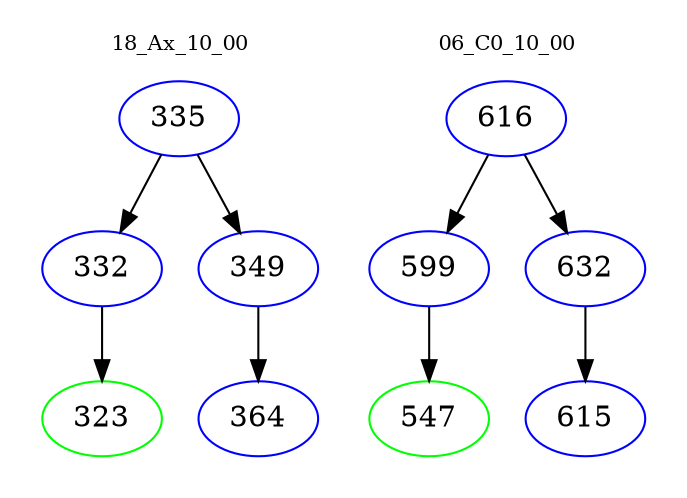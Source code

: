 digraph{
subgraph cluster_0 {
color = white
label = "18_Ax_10_00";
fontsize=10;
T0_335 [label="335", color="blue"]
T0_335 -> T0_332 [color="black"]
T0_332 [label="332", color="blue"]
T0_332 -> T0_323 [color="black"]
T0_323 [label="323", color="green"]
T0_335 -> T0_349 [color="black"]
T0_349 [label="349", color="blue"]
T0_349 -> T0_364 [color="black"]
T0_364 [label="364", color="blue"]
}
subgraph cluster_1 {
color = white
label = "06_C0_10_00";
fontsize=10;
T1_616 [label="616", color="blue"]
T1_616 -> T1_599 [color="black"]
T1_599 [label="599", color="blue"]
T1_599 -> T1_547 [color="black"]
T1_547 [label="547", color="green"]
T1_616 -> T1_632 [color="black"]
T1_632 [label="632", color="blue"]
T1_632 -> T1_615 [color="black"]
T1_615 [label="615", color="blue"]
}
}
